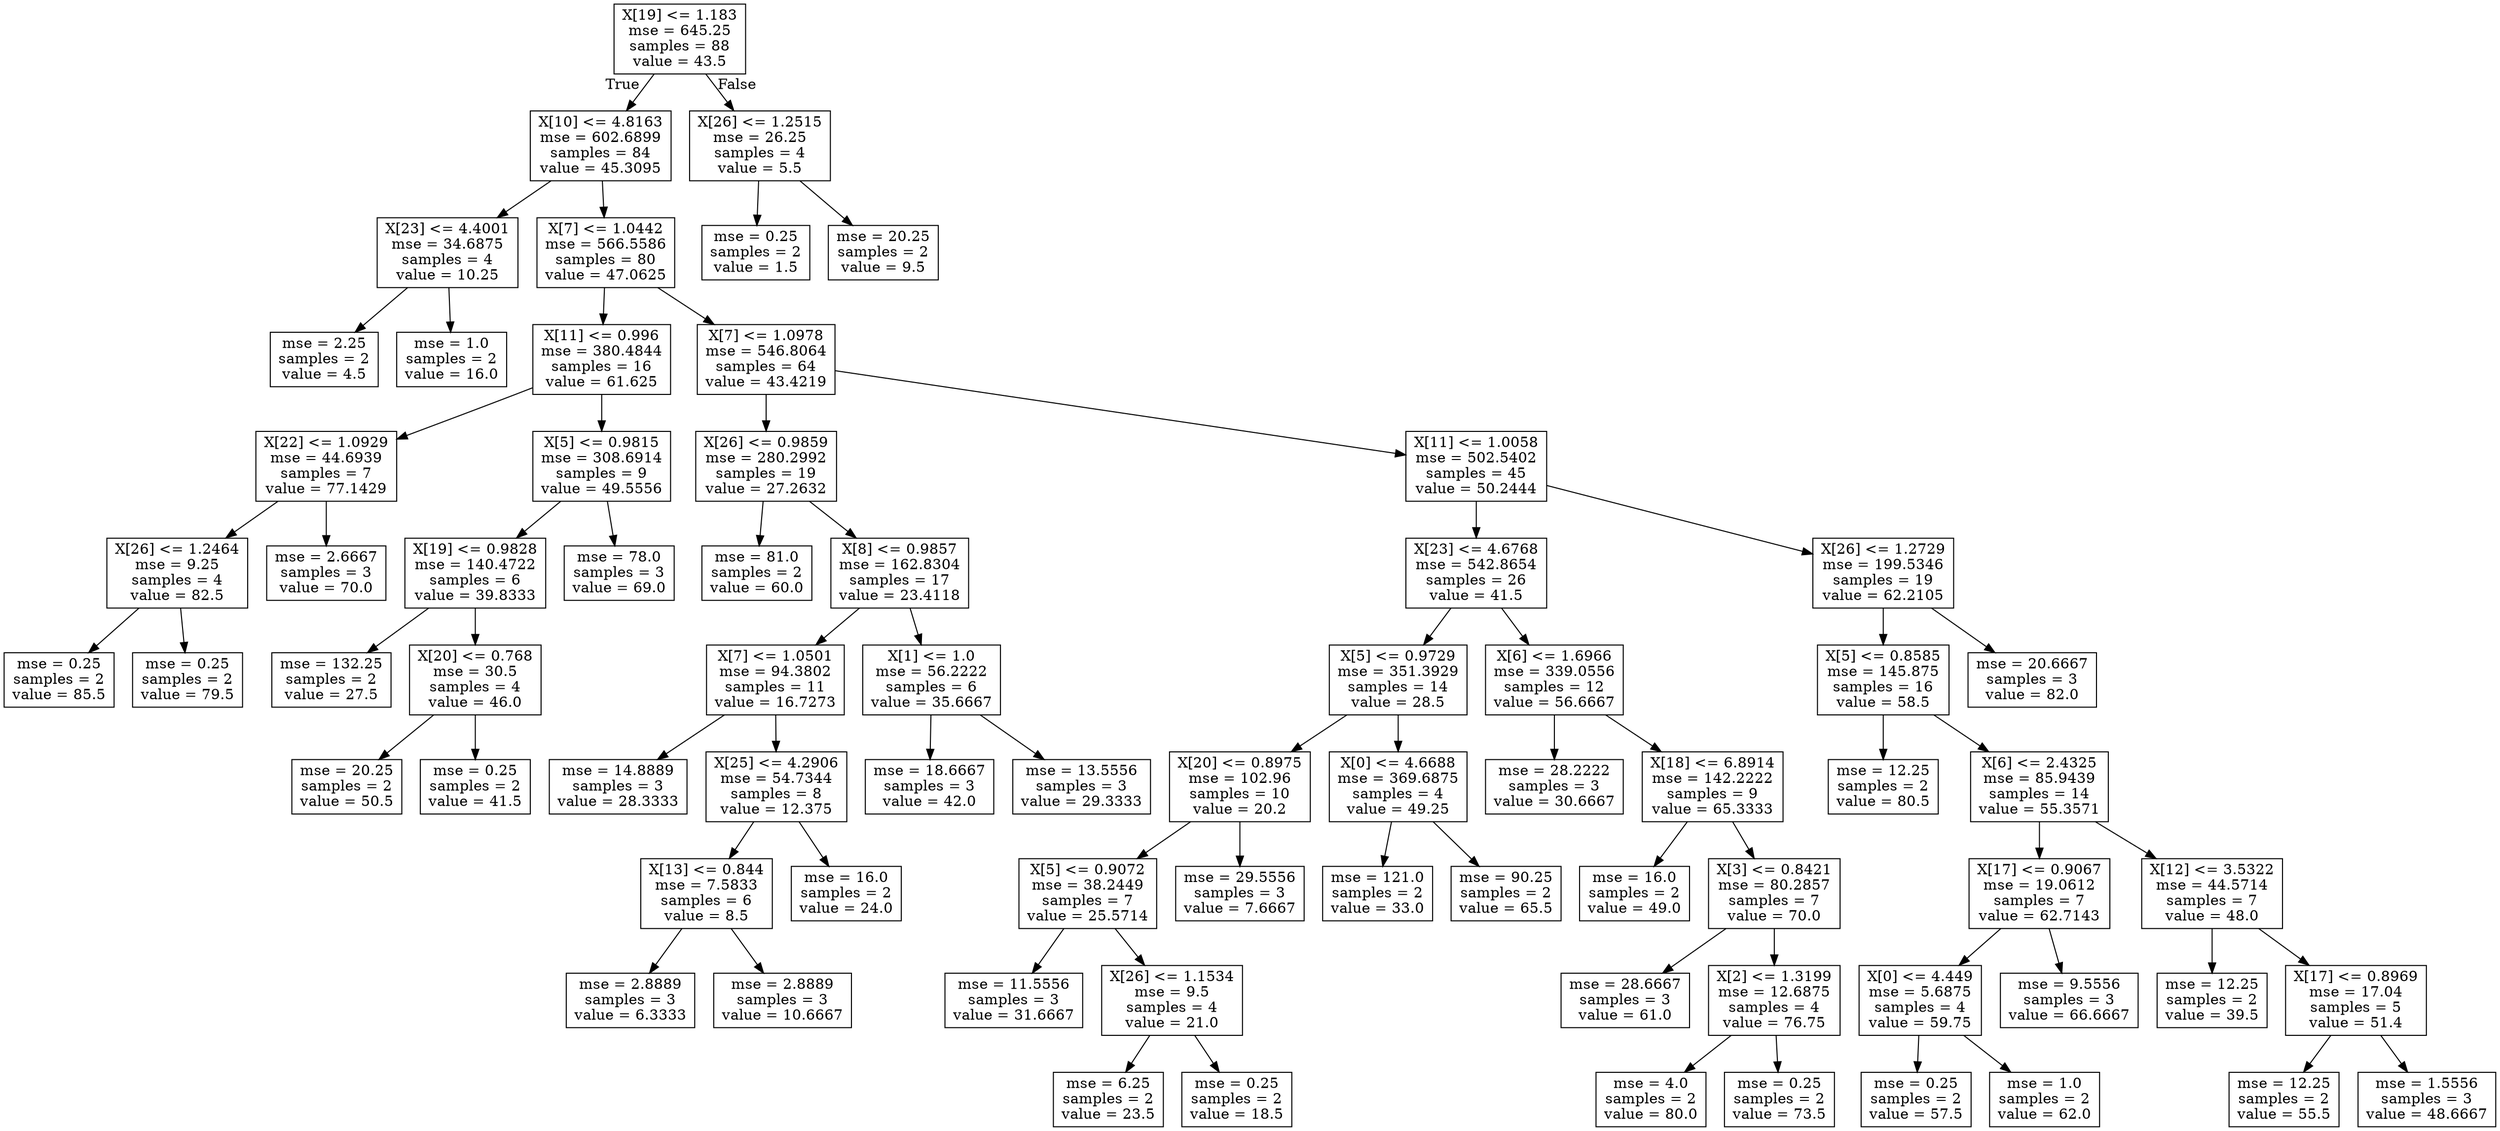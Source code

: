 digraph Tree {
node [shape=box] ;
0 [label="X[19] <= 1.183\nmse = 645.25\nsamples = 88\nvalue = 43.5"] ;
1 [label="X[10] <= 4.8163\nmse = 602.6899\nsamples = 84\nvalue = 45.3095"] ;
0 -> 1 [labeldistance=2.5, labelangle=45, headlabel="True"] ;
2 [label="X[23] <= 4.4001\nmse = 34.6875\nsamples = 4\nvalue = 10.25"] ;
1 -> 2 ;
3 [label="mse = 2.25\nsamples = 2\nvalue = 4.5"] ;
2 -> 3 ;
4 [label="mse = 1.0\nsamples = 2\nvalue = 16.0"] ;
2 -> 4 ;
5 [label="X[7] <= 1.0442\nmse = 566.5586\nsamples = 80\nvalue = 47.0625"] ;
1 -> 5 ;
6 [label="X[11] <= 0.996\nmse = 380.4844\nsamples = 16\nvalue = 61.625"] ;
5 -> 6 ;
7 [label="X[22] <= 1.0929\nmse = 44.6939\nsamples = 7\nvalue = 77.1429"] ;
6 -> 7 ;
8 [label="X[26] <= 1.2464\nmse = 9.25\nsamples = 4\nvalue = 82.5"] ;
7 -> 8 ;
9 [label="mse = 0.25\nsamples = 2\nvalue = 85.5"] ;
8 -> 9 ;
10 [label="mse = 0.25\nsamples = 2\nvalue = 79.5"] ;
8 -> 10 ;
11 [label="mse = 2.6667\nsamples = 3\nvalue = 70.0"] ;
7 -> 11 ;
12 [label="X[5] <= 0.9815\nmse = 308.6914\nsamples = 9\nvalue = 49.5556"] ;
6 -> 12 ;
13 [label="X[19] <= 0.9828\nmse = 140.4722\nsamples = 6\nvalue = 39.8333"] ;
12 -> 13 ;
14 [label="mse = 132.25\nsamples = 2\nvalue = 27.5"] ;
13 -> 14 ;
15 [label="X[20] <= 0.768\nmse = 30.5\nsamples = 4\nvalue = 46.0"] ;
13 -> 15 ;
16 [label="mse = 20.25\nsamples = 2\nvalue = 50.5"] ;
15 -> 16 ;
17 [label="mse = 0.25\nsamples = 2\nvalue = 41.5"] ;
15 -> 17 ;
18 [label="mse = 78.0\nsamples = 3\nvalue = 69.0"] ;
12 -> 18 ;
19 [label="X[7] <= 1.0978\nmse = 546.8064\nsamples = 64\nvalue = 43.4219"] ;
5 -> 19 ;
20 [label="X[26] <= 0.9859\nmse = 280.2992\nsamples = 19\nvalue = 27.2632"] ;
19 -> 20 ;
21 [label="mse = 81.0\nsamples = 2\nvalue = 60.0"] ;
20 -> 21 ;
22 [label="X[8] <= 0.9857\nmse = 162.8304\nsamples = 17\nvalue = 23.4118"] ;
20 -> 22 ;
23 [label="X[7] <= 1.0501\nmse = 94.3802\nsamples = 11\nvalue = 16.7273"] ;
22 -> 23 ;
24 [label="mse = 14.8889\nsamples = 3\nvalue = 28.3333"] ;
23 -> 24 ;
25 [label="X[25] <= 4.2906\nmse = 54.7344\nsamples = 8\nvalue = 12.375"] ;
23 -> 25 ;
26 [label="X[13] <= 0.844\nmse = 7.5833\nsamples = 6\nvalue = 8.5"] ;
25 -> 26 ;
27 [label="mse = 2.8889\nsamples = 3\nvalue = 6.3333"] ;
26 -> 27 ;
28 [label="mse = 2.8889\nsamples = 3\nvalue = 10.6667"] ;
26 -> 28 ;
29 [label="mse = 16.0\nsamples = 2\nvalue = 24.0"] ;
25 -> 29 ;
30 [label="X[1] <= 1.0\nmse = 56.2222\nsamples = 6\nvalue = 35.6667"] ;
22 -> 30 ;
31 [label="mse = 18.6667\nsamples = 3\nvalue = 42.0"] ;
30 -> 31 ;
32 [label="mse = 13.5556\nsamples = 3\nvalue = 29.3333"] ;
30 -> 32 ;
33 [label="X[11] <= 1.0058\nmse = 502.5402\nsamples = 45\nvalue = 50.2444"] ;
19 -> 33 ;
34 [label="X[23] <= 4.6768\nmse = 542.8654\nsamples = 26\nvalue = 41.5"] ;
33 -> 34 ;
35 [label="X[5] <= 0.9729\nmse = 351.3929\nsamples = 14\nvalue = 28.5"] ;
34 -> 35 ;
36 [label="X[20] <= 0.8975\nmse = 102.96\nsamples = 10\nvalue = 20.2"] ;
35 -> 36 ;
37 [label="X[5] <= 0.9072\nmse = 38.2449\nsamples = 7\nvalue = 25.5714"] ;
36 -> 37 ;
38 [label="mse = 11.5556\nsamples = 3\nvalue = 31.6667"] ;
37 -> 38 ;
39 [label="X[26] <= 1.1534\nmse = 9.5\nsamples = 4\nvalue = 21.0"] ;
37 -> 39 ;
40 [label="mse = 6.25\nsamples = 2\nvalue = 23.5"] ;
39 -> 40 ;
41 [label="mse = 0.25\nsamples = 2\nvalue = 18.5"] ;
39 -> 41 ;
42 [label="mse = 29.5556\nsamples = 3\nvalue = 7.6667"] ;
36 -> 42 ;
43 [label="X[0] <= 4.6688\nmse = 369.6875\nsamples = 4\nvalue = 49.25"] ;
35 -> 43 ;
44 [label="mse = 121.0\nsamples = 2\nvalue = 33.0"] ;
43 -> 44 ;
45 [label="mse = 90.25\nsamples = 2\nvalue = 65.5"] ;
43 -> 45 ;
46 [label="X[6] <= 1.6966\nmse = 339.0556\nsamples = 12\nvalue = 56.6667"] ;
34 -> 46 ;
47 [label="mse = 28.2222\nsamples = 3\nvalue = 30.6667"] ;
46 -> 47 ;
48 [label="X[18] <= 6.8914\nmse = 142.2222\nsamples = 9\nvalue = 65.3333"] ;
46 -> 48 ;
49 [label="mse = 16.0\nsamples = 2\nvalue = 49.0"] ;
48 -> 49 ;
50 [label="X[3] <= 0.8421\nmse = 80.2857\nsamples = 7\nvalue = 70.0"] ;
48 -> 50 ;
51 [label="mse = 28.6667\nsamples = 3\nvalue = 61.0"] ;
50 -> 51 ;
52 [label="X[2] <= 1.3199\nmse = 12.6875\nsamples = 4\nvalue = 76.75"] ;
50 -> 52 ;
53 [label="mse = 4.0\nsamples = 2\nvalue = 80.0"] ;
52 -> 53 ;
54 [label="mse = 0.25\nsamples = 2\nvalue = 73.5"] ;
52 -> 54 ;
55 [label="X[26] <= 1.2729\nmse = 199.5346\nsamples = 19\nvalue = 62.2105"] ;
33 -> 55 ;
56 [label="X[5] <= 0.8585\nmse = 145.875\nsamples = 16\nvalue = 58.5"] ;
55 -> 56 ;
57 [label="mse = 12.25\nsamples = 2\nvalue = 80.5"] ;
56 -> 57 ;
58 [label="X[6] <= 2.4325\nmse = 85.9439\nsamples = 14\nvalue = 55.3571"] ;
56 -> 58 ;
59 [label="X[17] <= 0.9067\nmse = 19.0612\nsamples = 7\nvalue = 62.7143"] ;
58 -> 59 ;
60 [label="X[0] <= 4.449\nmse = 5.6875\nsamples = 4\nvalue = 59.75"] ;
59 -> 60 ;
61 [label="mse = 0.25\nsamples = 2\nvalue = 57.5"] ;
60 -> 61 ;
62 [label="mse = 1.0\nsamples = 2\nvalue = 62.0"] ;
60 -> 62 ;
63 [label="mse = 9.5556\nsamples = 3\nvalue = 66.6667"] ;
59 -> 63 ;
64 [label="X[12] <= 3.5322\nmse = 44.5714\nsamples = 7\nvalue = 48.0"] ;
58 -> 64 ;
65 [label="mse = 12.25\nsamples = 2\nvalue = 39.5"] ;
64 -> 65 ;
66 [label="X[17] <= 0.8969\nmse = 17.04\nsamples = 5\nvalue = 51.4"] ;
64 -> 66 ;
67 [label="mse = 12.25\nsamples = 2\nvalue = 55.5"] ;
66 -> 67 ;
68 [label="mse = 1.5556\nsamples = 3\nvalue = 48.6667"] ;
66 -> 68 ;
69 [label="mse = 20.6667\nsamples = 3\nvalue = 82.0"] ;
55 -> 69 ;
70 [label="X[26] <= 1.2515\nmse = 26.25\nsamples = 4\nvalue = 5.5"] ;
0 -> 70 [labeldistance=2.5, labelangle=-45, headlabel="False"] ;
71 [label="mse = 0.25\nsamples = 2\nvalue = 1.5"] ;
70 -> 71 ;
72 [label="mse = 20.25\nsamples = 2\nvalue = 9.5"] ;
70 -> 72 ;
}